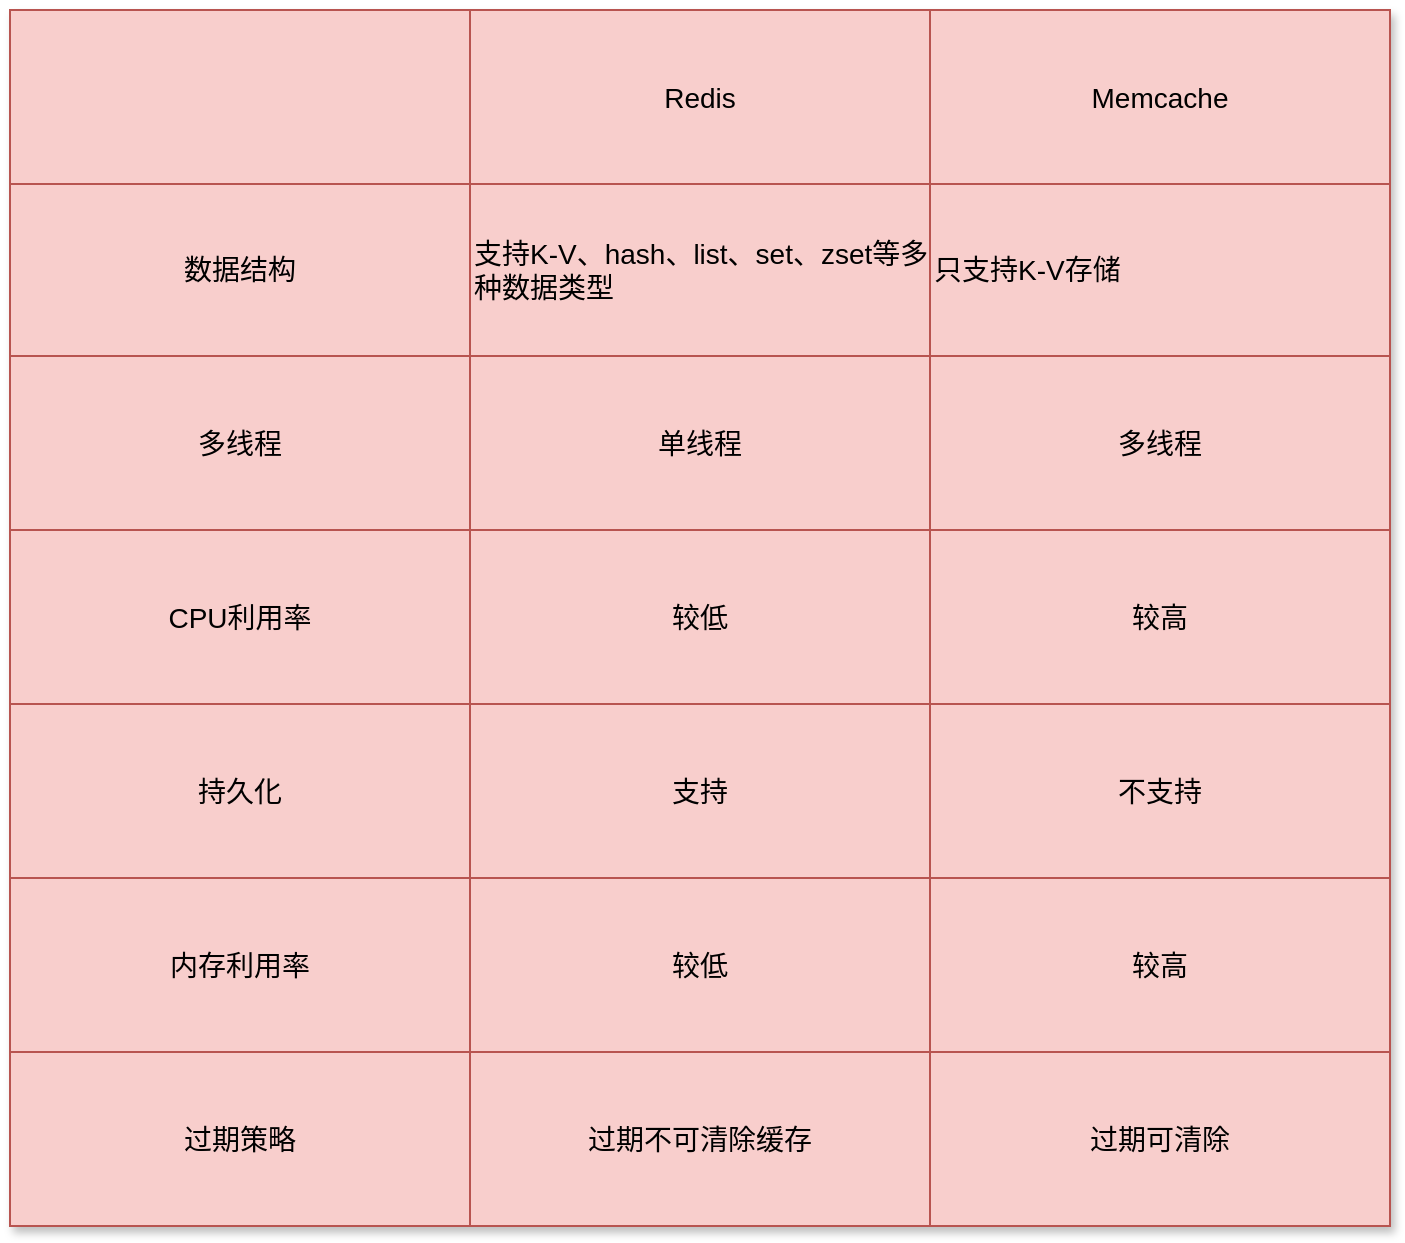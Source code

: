 <mxfile version="16.5.6" type="github" pages="2">
  <diagram name="Page-1" id="bd83a815-5ea8-2e97-e5ec-87c9f400f2fa">
    <mxGraphModel dx="3179.5" dy="794" grid="1" gridSize="10" guides="1" tooltips="1" connect="1" arrows="1" fold="1" page="1" pageScale="1.5" pageWidth="1169" pageHeight="826" background="none" math="0" shadow="0">
      <root>
        <mxCell id="0" style=";html=1;" />
        <mxCell id="1" style=";html=1;" parent="0" />
        <mxCell id="YHDgQr5mhBXcMIbfHQFB-1" value="" style="shape=table;html=1;whiteSpace=wrap;startSize=0;container=1;collapsible=0;childLayout=tableLayout;rounded=0;shadow=1;fontFamily=Helvetica;fontSize=14;fillColor=#f8cecc;strokeColor=#b85450;" parent="1" vertex="1">
          <mxGeometry x="-1440" y="200" width="690" height="608" as="geometry" />
        </mxCell>
        <mxCell id="YHDgQr5mhBXcMIbfHQFB-2" value="" style="shape=tableRow;horizontal=0;startSize=0;swimlaneHead=0;swimlaneBody=0;top=0;left=0;bottom=0;right=0;collapsible=0;dropTarget=0;fillColor=none;points=[[0,0.5],[1,0.5]];portConstraint=eastwest;rounded=0;shadow=1;fontFamily=Helvetica;fontSize=14;fontColor=default;strokeColor=#b85450;html=1;" parent="YHDgQr5mhBXcMIbfHQFB-1" vertex="1">
          <mxGeometry width="690" height="87" as="geometry" />
        </mxCell>
        <mxCell id="YHDgQr5mhBXcMIbfHQFB-3" value="" style="shape=partialRectangle;html=1;whiteSpace=wrap;connectable=0;fillColor=none;top=0;left=0;bottom=0;right=0;overflow=hidden;rounded=0;shadow=1;fontFamily=Helvetica;fontSize=14;fontColor=default;strokeColor=#b85450;" parent="YHDgQr5mhBXcMIbfHQFB-2" vertex="1">
          <mxGeometry width="230" height="87" as="geometry">
            <mxRectangle width="230" height="87" as="alternateBounds" />
          </mxGeometry>
        </mxCell>
        <mxCell id="YHDgQr5mhBXcMIbfHQFB-4" value="Redis" style="shape=partialRectangle;html=1;whiteSpace=wrap;connectable=0;fillColor=none;top=0;left=0;bottom=0;right=0;overflow=hidden;rounded=0;shadow=1;fontFamily=Helvetica;fontSize=14;fontColor=default;strokeColor=#b85450;" parent="YHDgQr5mhBXcMIbfHQFB-2" vertex="1">
          <mxGeometry x="230" width="230" height="87" as="geometry">
            <mxRectangle width="230" height="87" as="alternateBounds" />
          </mxGeometry>
        </mxCell>
        <mxCell id="YHDgQr5mhBXcMIbfHQFB-5" value="Memcache" style="shape=partialRectangle;html=1;whiteSpace=wrap;connectable=0;fillColor=none;top=0;left=0;bottom=0;right=0;overflow=hidden;rounded=0;shadow=1;fontFamily=Helvetica;fontSize=14;fontColor=default;strokeColor=#b85450;" parent="YHDgQr5mhBXcMIbfHQFB-2" vertex="1">
          <mxGeometry x="460" width="230" height="87" as="geometry">
            <mxRectangle width="230" height="87" as="alternateBounds" />
          </mxGeometry>
        </mxCell>
        <mxCell id="YHDgQr5mhBXcMIbfHQFB-6" value="" style="shape=tableRow;horizontal=0;startSize=0;swimlaneHead=0;swimlaneBody=0;top=0;left=0;bottom=0;right=0;collapsible=0;dropTarget=0;fillColor=none;points=[[0,0.5],[1,0.5]];portConstraint=eastwest;rounded=0;shadow=1;fontFamily=Helvetica;fontSize=14;fontColor=default;strokeColor=#b85450;html=1;" parent="YHDgQr5mhBXcMIbfHQFB-1" vertex="1">
          <mxGeometry y="87" width="690" height="86" as="geometry" />
        </mxCell>
        <mxCell id="YHDgQr5mhBXcMIbfHQFB-7" value="数据结构" style="shape=partialRectangle;html=1;whiteSpace=wrap;connectable=0;fillColor=none;top=0;left=0;bottom=0;right=0;overflow=hidden;rounded=0;shadow=1;fontFamily=Helvetica;fontSize=14;fontColor=default;strokeColor=#b85450;" parent="YHDgQr5mhBXcMIbfHQFB-6" vertex="1">
          <mxGeometry width="230" height="86" as="geometry">
            <mxRectangle width="230" height="86" as="alternateBounds" />
          </mxGeometry>
        </mxCell>
        <mxCell id="YHDgQr5mhBXcMIbfHQFB-8" value="支持K-V、hash、list、set、zset等多种数据类型" style="shape=partialRectangle;html=1;whiteSpace=wrap;connectable=0;fillColor=none;top=0;left=0;bottom=0;right=0;overflow=hidden;rounded=0;shadow=1;fontFamily=Helvetica;fontSize=14;fontColor=default;strokeColor=#b85450;align=left;" parent="YHDgQr5mhBXcMIbfHQFB-6" vertex="1">
          <mxGeometry x="230" width="230" height="86" as="geometry">
            <mxRectangle width="230" height="86" as="alternateBounds" />
          </mxGeometry>
        </mxCell>
        <mxCell id="YHDgQr5mhBXcMIbfHQFB-9" value="&lt;div&gt;&lt;span&gt;只支持K-V存储&lt;/span&gt;&lt;/div&gt;" style="shape=partialRectangle;html=1;whiteSpace=wrap;connectable=0;fillColor=none;top=0;left=0;bottom=0;right=0;overflow=hidden;rounded=0;shadow=1;fontFamily=Helvetica;fontSize=14;fontColor=default;strokeColor=#b85450;align=left;" parent="YHDgQr5mhBXcMIbfHQFB-6" vertex="1">
          <mxGeometry x="460" width="230" height="86" as="geometry">
            <mxRectangle width="230" height="86" as="alternateBounds" />
          </mxGeometry>
        </mxCell>
        <mxCell id="ctoisCE1m_Y4frtPlGCj-1" value="" style="shape=tableRow;horizontal=0;startSize=0;swimlaneHead=0;swimlaneBody=0;top=0;left=0;bottom=0;right=0;collapsible=0;dropTarget=0;fillColor=none;points=[[0,0.5],[1,0.5]];portConstraint=eastwest;rounded=0;shadow=1;fontFamily=Helvetica;fontSize=14;fontColor=default;strokeColor=#b85450;html=1;" vertex="1" parent="YHDgQr5mhBXcMIbfHQFB-1">
          <mxGeometry y="173" width="690" height="87" as="geometry" />
        </mxCell>
        <mxCell id="ctoisCE1m_Y4frtPlGCj-2" value="多线程" style="shape=partialRectangle;html=1;whiteSpace=wrap;connectable=0;fillColor=none;top=0;left=0;bottom=0;right=0;overflow=hidden;rounded=0;shadow=1;fontFamily=Helvetica;fontSize=14;fontColor=default;strokeColor=#b85450;" vertex="1" parent="ctoisCE1m_Y4frtPlGCj-1">
          <mxGeometry width="230" height="87" as="geometry">
            <mxRectangle width="230" height="87" as="alternateBounds" />
          </mxGeometry>
        </mxCell>
        <mxCell id="ctoisCE1m_Y4frtPlGCj-3" value="单线程" style="shape=partialRectangle;html=1;whiteSpace=wrap;connectable=0;fillColor=none;top=0;left=0;bottom=0;right=0;overflow=hidden;rounded=0;shadow=1;fontFamily=Helvetica;fontSize=14;fontColor=default;strokeColor=#b85450;" vertex="1" parent="ctoisCE1m_Y4frtPlGCj-1">
          <mxGeometry x="230" width="230" height="87" as="geometry">
            <mxRectangle width="230" height="87" as="alternateBounds" />
          </mxGeometry>
        </mxCell>
        <mxCell id="ctoisCE1m_Y4frtPlGCj-4" value="多线程" style="shape=partialRectangle;html=1;whiteSpace=wrap;connectable=0;fillColor=none;top=0;left=0;bottom=0;right=0;overflow=hidden;pointerEvents=1;rounded=0;shadow=1;fontFamily=Helvetica;fontSize=14;fontColor=default;strokeColor=#b85450;" vertex="1" parent="ctoisCE1m_Y4frtPlGCj-1">
          <mxGeometry x="460" width="230" height="87" as="geometry">
            <mxRectangle width="230" height="87" as="alternateBounds" />
          </mxGeometry>
        </mxCell>
        <mxCell id="YHDgQr5mhBXcMIbfHQFB-10" value="" style="shape=tableRow;horizontal=0;startSize=0;swimlaneHead=0;swimlaneBody=0;top=0;left=0;bottom=0;right=0;collapsible=0;dropTarget=0;fillColor=none;points=[[0,0.5],[1,0.5]];portConstraint=eastwest;rounded=0;shadow=1;fontFamily=Helvetica;fontSize=14;fontColor=default;strokeColor=#b85450;html=1;" parent="YHDgQr5mhBXcMIbfHQFB-1" vertex="1">
          <mxGeometry y="260" width="690" height="87" as="geometry" />
        </mxCell>
        <mxCell id="YHDgQr5mhBXcMIbfHQFB-11" value="CPU利用率" style="shape=partialRectangle;html=1;whiteSpace=wrap;connectable=0;fillColor=none;top=0;left=0;bottom=0;right=0;overflow=hidden;rounded=0;shadow=1;fontFamily=Helvetica;fontSize=14;fontColor=default;strokeColor=#b85450;" parent="YHDgQr5mhBXcMIbfHQFB-10" vertex="1">
          <mxGeometry width="230" height="87" as="geometry">
            <mxRectangle width="230" height="87" as="alternateBounds" />
          </mxGeometry>
        </mxCell>
        <mxCell id="YHDgQr5mhBXcMIbfHQFB-12" value="较低" style="shape=partialRectangle;html=1;whiteSpace=wrap;connectable=0;fillColor=none;top=0;left=0;bottom=0;right=0;overflow=hidden;rounded=0;shadow=1;fontFamily=Helvetica;fontSize=14;fontColor=default;strokeColor=#b85450;" parent="YHDgQr5mhBXcMIbfHQFB-10" vertex="1">
          <mxGeometry x="230" width="230" height="87" as="geometry">
            <mxRectangle width="230" height="87" as="alternateBounds" />
          </mxGeometry>
        </mxCell>
        <mxCell id="YHDgQr5mhBXcMIbfHQFB-13" value="较高" style="shape=partialRectangle;html=1;whiteSpace=wrap;connectable=0;fillColor=none;top=0;left=0;bottom=0;right=0;overflow=hidden;pointerEvents=1;rounded=0;shadow=1;fontFamily=Helvetica;fontSize=14;fontColor=default;strokeColor=#b85450;" parent="YHDgQr5mhBXcMIbfHQFB-10" vertex="1">
          <mxGeometry x="460" width="230" height="87" as="geometry">
            <mxRectangle width="230" height="87" as="alternateBounds" />
          </mxGeometry>
        </mxCell>
        <mxCell id="YHDgQr5mhBXcMIbfHQFB-65" value="" style="shape=tableRow;horizontal=0;startSize=0;swimlaneHead=0;swimlaneBody=0;top=0;left=0;bottom=0;right=0;collapsible=0;dropTarget=0;fillColor=none;points=[[0,0.5],[1,0.5]];portConstraint=eastwest;rounded=0;shadow=1;fontFamily=Helvetica;fontSize=14;fontColor=default;strokeColor=#b85450;html=1;" parent="YHDgQr5mhBXcMIbfHQFB-1" vertex="1">
          <mxGeometry y="347" width="690" height="87" as="geometry" />
        </mxCell>
        <mxCell id="YHDgQr5mhBXcMIbfHQFB-66" value="持久化" style="shape=partialRectangle;html=1;whiteSpace=wrap;connectable=0;fillColor=none;top=0;left=0;bottom=0;right=0;overflow=hidden;rounded=0;shadow=1;fontFamily=Helvetica;fontSize=14;fontColor=default;strokeColor=#b85450;" parent="YHDgQr5mhBXcMIbfHQFB-65" vertex="1">
          <mxGeometry width="230" height="87" as="geometry">
            <mxRectangle width="230" height="87" as="alternateBounds" />
          </mxGeometry>
        </mxCell>
        <mxCell id="YHDgQr5mhBXcMIbfHQFB-67" value="支持" style="shape=partialRectangle;html=1;whiteSpace=wrap;connectable=0;fillColor=none;top=0;left=0;bottom=0;right=0;overflow=hidden;rounded=0;shadow=1;fontFamily=Helvetica;fontSize=14;fontColor=default;strokeColor=#b85450;" parent="YHDgQr5mhBXcMIbfHQFB-65" vertex="1">
          <mxGeometry x="230" width="230" height="87" as="geometry">
            <mxRectangle width="230" height="87" as="alternateBounds" />
          </mxGeometry>
        </mxCell>
        <mxCell id="YHDgQr5mhBXcMIbfHQFB-68" value="不支持" style="shape=partialRectangle;html=1;whiteSpace=wrap;connectable=0;fillColor=none;top=0;left=0;bottom=0;right=0;overflow=hidden;pointerEvents=1;rounded=0;shadow=1;fontFamily=Helvetica;fontSize=14;fontColor=default;strokeColor=#b85450;" parent="YHDgQr5mhBXcMIbfHQFB-65" vertex="1">
          <mxGeometry x="460" width="230" height="87" as="geometry">
            <mxRectangle width="230" height="87" as="alternateBounds" />
          </mxGeometry>
        </mxCell>
        <mxCell id="YHDgQr5mhBXcMIbfHQFB-90" value="" style="shape=tableRow;horizontal=0;startSize=0;swimlaneHead=0;swimlaneBody=0;top=0;left=0;bottom=0;right=0;collapsible=0;dropTarget=0;fillColor=none;points=[[0,0.5],[1,0.5]];portConstraint=eastwest;rounded=0;shadow=1;fontFamily=Helvetica;fontSize=14;fontColor=default;strokeColor=#b85450;html=1;" parent="YHDgQr5mhBXcMIbfHQFB-1" vertex="1">
          <mxGeometry y="434" width="690" height="87" as="geometry" />
        </mxCell>
        <mxCell id="YHDgQr5mhBXcMIbfHQFB-91" value="内存利用率" style="shape=partialRectangle;html=1;whiteSpace=wrap;connectable=0;fillColor=none;top=0;left=0;bottom=0;right=0;overflow=hidden;rounded=0;shadow=1;fontFamily=Helvetica;fontSize=14;fontColor=default;strokeColor=#b85450;" parent="YHDgQr5mhBXcMIbfHQFB-90" vertex="1">
          <mxGeometry width="230" height="87" as="geometry">
            <mxRectangle width="230" height="87" as="alternateBounds" />
          </mxGeometry>
        </mxCell>
        <mxCell id="YHDgQr5mhBXcMIbfHQFB-92" value="&lt;span&gt;较低&lt;/span&gt;&lt;span&gt;	&lt;/span&gt;" style="shape=partialRectangle;html=1;whiteSpace=wrap;connectable=0;fillColor=none;top=0;left=0;bottom=0;right=0;overflow=hidden;rounded=0;shadow=1;fontFamily=Helvetica;fontSize=14;fontColor=default;strokeColor=#b85450;" parent="YHDgQr5mhBXcMIbfHQFB-90" vertex="1">
          <mxGeometry x="230" width="230" height="87" as="geometry">
            <mxRectangle width="230" height="87" as="alternateBounds" />
          </mxGeometry>
        </mxCell>
        <mxCell id="YHDgQr5mhBXcMIbfHQFB-93" value="&lt;span&gt;较高&lt;/span&gt;" style="shape=partialRectangle;html=1;whiteSpace=wrap;connectable=0;fillColor=none;top=0;left=0;bottom=0;right=0;overflow=hidden;pointerEvents=1;rounded=0;shadow=1;fontFamily=Helvetica;fontSize=14;fontColor=default;strokeColor=#b85450;" parent="YHDgQr5mhBXcMIbfHQFB-90" vertex="1">
          <mxGeometry x="460" width="230" height="87" as="geometry">
            <mxRectangle width="230" height="87" as="alternateBounds" />
          </mxGeometry>
        </mxCell>
        <mxCell id="YHDgQr5mhBXcMIbfHQFB-94" value="" style="shape=tableRow;horizontal=0;startSize=0;swimlaneHead=0;swimlaneBody=0;top=0;left=0;bottom=0;right=0;collapsible=0;dropTarget=0;fillColor=none;points=[[0,0.5],[1,0.5]];portConstraint=eastwest;rounded=0;shadow=1;fontFamily=Helvetica;fontSize=14;fontColor=default;strokeColor=#b85450;html=1;" parent="YHDgQr5mhBXcMIbfHQFB-1" vertex="1">
          <mxGeometry y="521" width="690" height="87" as="geometry" />
        </mxCell>
        <mxCell id="YHDgQr5mhBXcMIbfHQFB-95" value="过期策略" style="shape=partialRectangle;html=1;whiteSpace=wrap;connectable=0;fillColor=none;top=0;left=0;bottom=0;right=0;overflow=hidden;rounded=0;shadow=1;fontFamily=Helvetica;fontSize=14;fontColor=default;strokeColor=#b85450;" parent="YHDgQr5mhBXcMIbfHQFB-94" vertex="1">
          <mxGeometry width="230" height="87" as="geometry">
            <mxRectangle width="230" height="87" as="alternateBounds" />
          </mxGeometry>
        </mxCell>
        <mxCell id="YHDgQr5mhBXcMIbfHQFB-96" value="过期不可清除缓存" style="shape=partialRectangle;html=1;whiteSpace=wrap;connectable=0;fillColor=none;top=0;left=0;bottom=0;right=0;overflow=hidden;rounded=0;shadow=1;fontFamily=Helvetica;fontSize=14;fontColor=default;strokeColor=#b85450;" parent="YHDgQr5mhBXcMIbfHQFB-94" vertex="1">
          <mxGeometry x="230" width="230" height="87" as="geometry">
            <mxRectangle width="230" height="87" as="alternateBounds" />
          </mxGeometry>
        </mxCell>
        <mxCell id="YHDgQr5mhBXcMIbfHQFB-97" value="过期可清除" style="shape=partialRectangle;html=1;whiteSpace=wrap;connectable=0;fillColor=none;top=0;left=0;bottom=0;right=0;overflow=hidden;pointerEvents=1;rounded=0;shadow=1;fontFamily=Helvetica;fontSize=14;fontColor=default;strokeColor=#b85450;" parent="YHDgQr5mhBXcMIbfHQFB-94" vertex="1">
          <mxGeometry x="460" width="230" height="87" as="geometry">
            <mxRectangle width="230" height="87" as="alternateBounds" />
          </mxGeometry>
        </mxCell>
      </root>
    </mxGraphModel>
  </diagram>
  <diagram id="1tEePjaIvlPK_lO7jGO-" name="Page-2">
    <mxGraphModel dx="1426" dy="794" grid="1" gridSize="10" guides="1" tooltips="1" connect="1" arrows="1" fold="1" page="1" pageScale="1" pageWidth="827" pageHeight="1169" math="0" shadow="0">
      <root>
        <mxCell id="hfa61lnwVCLfg-gHLc3V-0" />
        <mxCell id="hfa61lnwVCLfg-gHLc3V-1" parent="hfa61lnwVCLfg-gHLc3V-0" />
      </root>
    </mxGraphModel>
  </diagram>
</mxfile>
